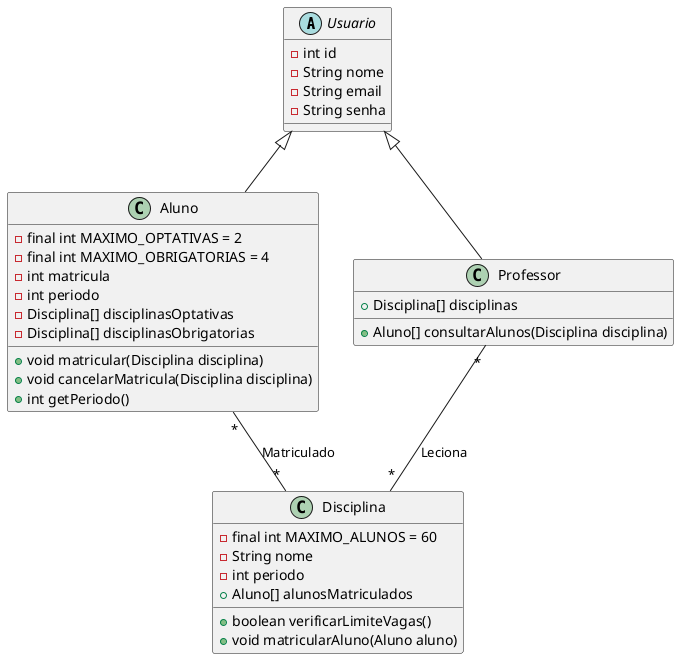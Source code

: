 @startuml

abstract class Usuario {
    -int id
    -String nome
    -String email
    -String senha
}

class Aluno {
    -final int MAXIMO_OPTATIVAS = 2
    -final int MAXIMO_OBRIGATORIAS = 4
    -int matricula
    -int periodo
    - Disciplina[] disciplinasOptativas
    - Disciplina[] disciplinasObrigatorias
    +void matricular(Disciplina disciplina)
    +void cancelarMatricula(Disciplina disciplina)
    +int getPeriodo()
}

class Disciplina {
    -final int MAXIMO_ALUNOS = 60
    -String nome
    -int periodo
    +Aluno[] alunosMatriculados
    +boolean verificarLimiteVagas()
    +void matricularAluno(Aluno aluno)
}

class Professor {
    +Disciplina[] disciplinas
    +Aluno[] consultarAlunos(Disciplina disciplina)
}

Usuario <|-- Aluno
Usuario <|-- Professor
Aluno "*" -- "*" Disciplina : Matriculado
Professor "*" -- "*" Disciplina : Leciona

@enduml